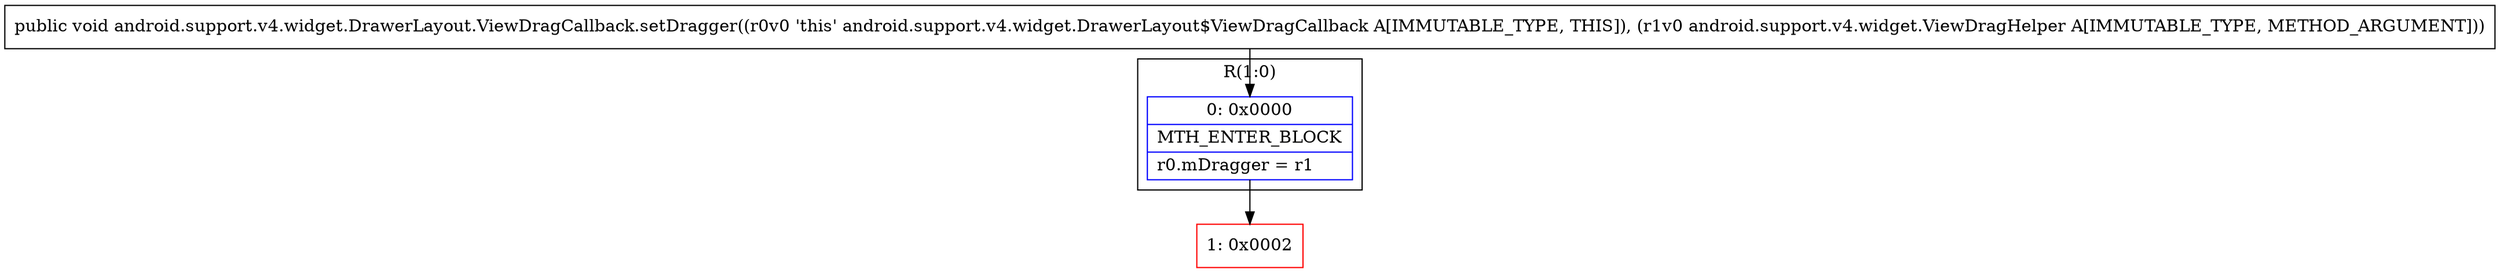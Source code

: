 digraph "CFG forandroid.support.v4.widget.DrawerLayout.ViewDragCallback.setDragger(Landroid\/support\/v4\/widget\/ViewDragHelper;)V" {
subgraph cluster_Region_104045141 {
label = "R(1:0)";
node [shape=record,color=blue];
Node_0 [shape=record,label="{0\:\ 0x0000|MTH_ENTER_BLOCK\l|r0.mDragger = r1\l}"];
}
Node_1 [shape=record,color=red,label="{1\:\ 0x0002}"];
MethodNode[shape=record,label="{public void android.support.v4.widget.DrawerLayout.ViewDragCallback.setDragger((r0v0 'this' android.support.v4.widget.DrawerLayout$ViewDragCallback A[IMMUTABLE_TYPE, THIS]), (r1v0 android.support.v4.widget.ViewDragHelper A[IMMUTABLE_TYPE, METHOD_ARGUMENT])) }"];
MethodNode -> Node_0;
Node_0 -> Node_1;
}

